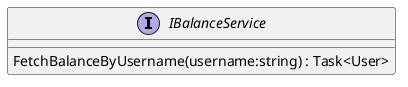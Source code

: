 @startuml
interface IBalanceService {
    FetchBalanceByUsername(username:string) : Task<User>
}
@enduml
